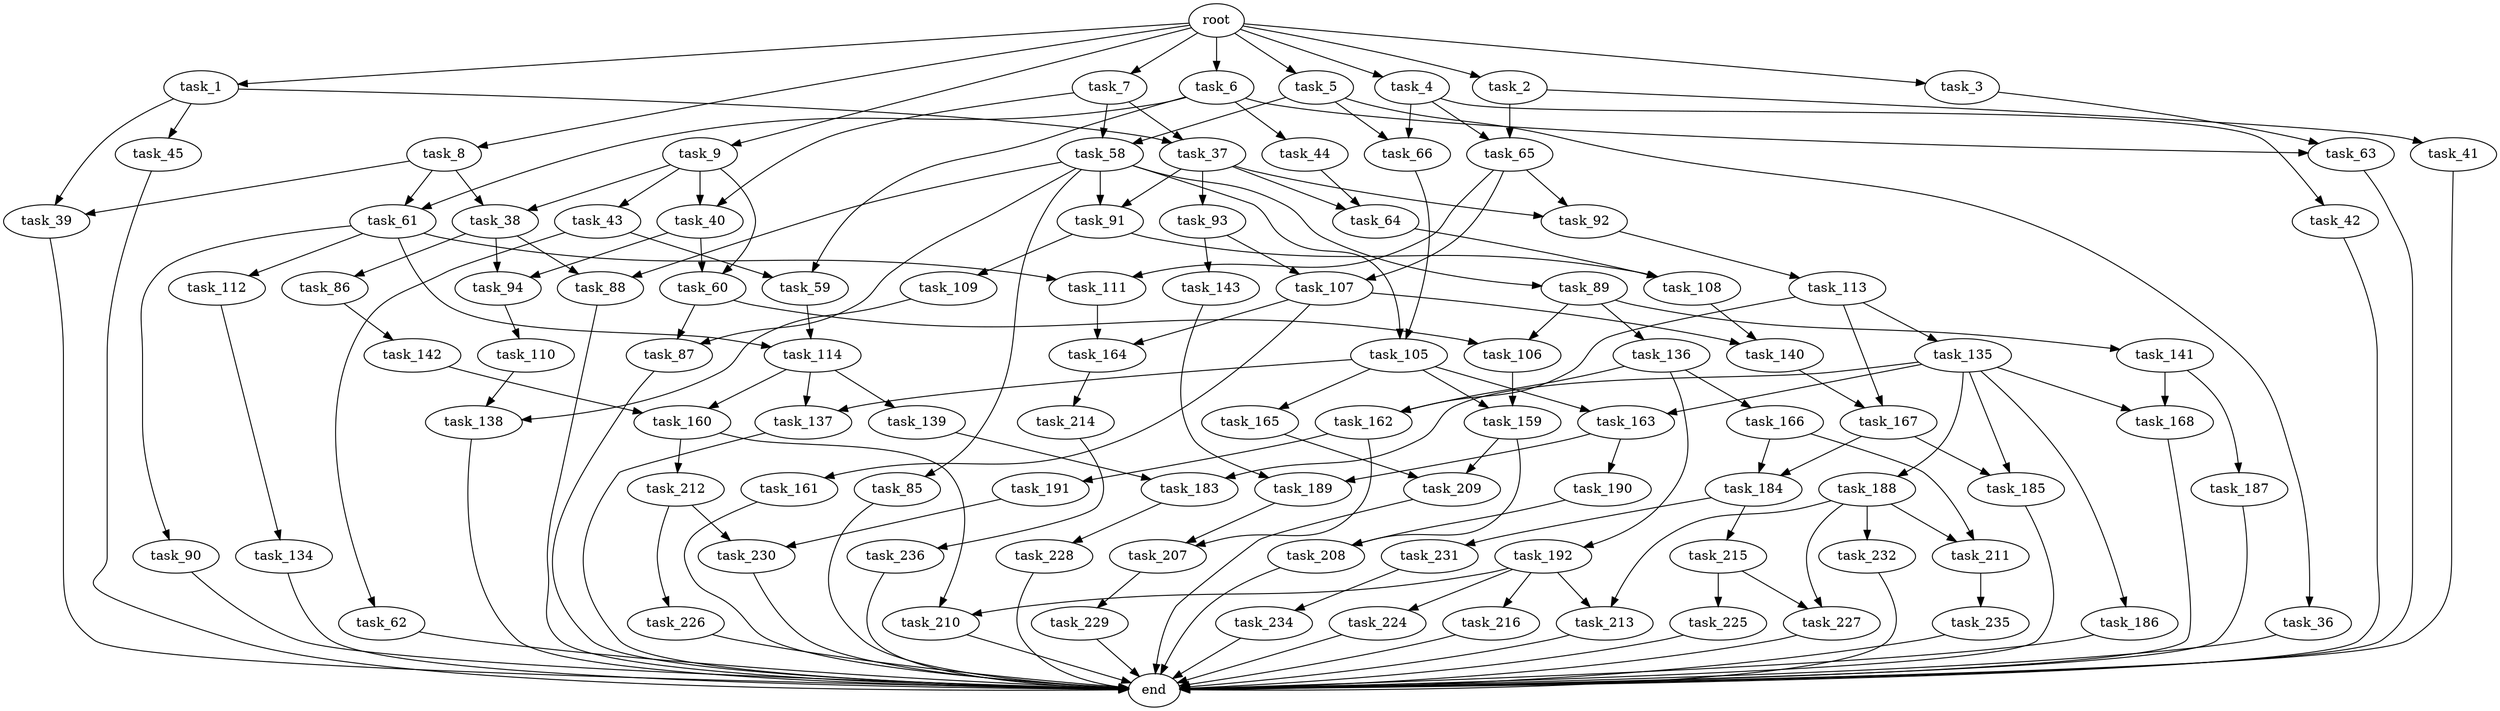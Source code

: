 digraph G {
  root [size="0.000000e+00"];
  task_1 [size="4.695048e+11"];
  task_2 [size="5.076852e+11"];
  task_3 [size="1.436798e+11"];
  task_4 [size="5.010317e+11"];
  task_5 [size="8.761178e+11"];
  task_6 [size="4.360830e+11"];
  task_7 [size="2.800323e+11"];
  task_8 [size="7.625244e+11"];
  task_9 [size="3.545064e+11"];
  task_36 [size="9.288447e+11"];
  task_37 [size="5.992135e+11"];
  task_38 [size="9.167022e+11"];
  task_39 [size="5.899718e+11"];
  task_40 [size="6.315342e+11"];
  task_41 [size="3.014786e+11"];
  task_42 [size="7.385348e+11"];
  task_43 [size="2.487116e+11"];
  task_44 [size="3.455584e+11"];
  task_45 [size="7.138164e+11"];
  task_58 [size="5.105514e+11"];
  task_59 [size="1.080039e+11"];
  task_60 [size="7.571430e+11"];
  task_61 [size="5.996033e+11"];
  task_62 [size="9.559527e+11"];
  task_63 [size="5.936746e+11"];
  task_64 [size="9.136580e+11"];
  task_65 [size="6.629966e+11"];
  task_66 [size="9.094041e+11"];
  task_85 [size="2.555926e+11"];
  task_86 [size="1.071620e+11"];
  task_87 [size="1.460692e+11"];
  task_88 [size="5.072433e+11"];
  task_89 [size="3.354792e+11"];
  task_90 [size="1.325487e+11"];
  task_91 [size="7.515417e+11"];
  task_92 [size="8.729941e+11"];
  task_93 [size="1.987466e+11"];
  task_94 [size="1.931585e+11"];
  task_105 [size="2.325172e+11"];
  task_106 [size="8.977059e+11"];
  task_107 [size="1.700201e+11"];
  task_108 [size="4.271951e+11"];
  task_109 [size="3.009449e+11"];
  task_110 [size="9.585197e+11"];
  task_111 [size="5.073092e+11"];
  task_112 [size="2.047310e+11"];
  task_113 [size="1.614890e+11"];
  task_114 [size="7.645530e+11"];
  task_134 [size="1.200467e+11"];
  task_135 [size="3.493075e+11"];
  task_136 [size="7.221007e+11"];
  task_137 [size="3.113285e+11"];
  task_138 [size="1.435342e+11"];
  task_139 [size="4.421477e+11"];
  task_140 [size="1.311079e+11"];
  task_141 [size="9.500251e+11"];
  task_142 [size="4.419373e+11"];
  task_143 [size="3.544123e+11"];
  task_159 [size="5.497345e+11"];
  task_160 [size="6.423557e+11"];
  task_161 [size="4.148272e+11"];
  task_162 [size="9.049146e+11"];
  task_163 [size="4.019217e+11"];
  task_164 [size="5.040003e+11"];
  task_165 [size="8.222795e+11"];
  task_166 [size="1.383160e+11"];
  task_167 [size="2.528550e+11"];
  task_168 [size="6.509818e+11"];
  task_183 [size="5.816965e+11"];
  task_184 [size="9.754085e+11"];
  task_185 [size="7.707908e+11"];
  task_186 [size="6.543006e+11"];
  task_187 [size="1.868517e+11"];
  task_188 [size="7.125977e+11"];
  task_189 [size="6.283031e+11"];
  task_190 [size="6.199629e+11"];
  task_191 [size="1.531092e+11"];
  task_192 [size="4.449216e+11"];
  task_207 [size="5.019932e+11"];
  task_208 [size="6.701142e+11"];
  task_209 [size="5.464491e+11"];
  task_210 [size="3.493878e+11"];
  task_211 [size="3.105129e+11"];
  task_212 [size="3.928170e+11"];
  task_213 [size="3.804376e+11"];
  task_214 [size="5.663404e+11"];
  task_215 [size="1.420068e+11"];
  task_216 [size="9.718714e+11"];
  task_224 [size="3.581981e+11"];
  task_225 [size="5.702985e+11"];
  task_226 [size="4.780202e+11"];
  task_227 [size="2.134333e+11"];
  task_228 [size="7.988662e+11"];
  task_229 [size="4.985949e+11"];
  task_230 [size="5.868998e+11"];
  task_231 [size="2.012636e+11"];
  task_232 [size="2.077069e+11"];
  task_234 [size="1.284620e+11"];
  task_235 [size="6.330954e+11"];
  task_236 [size="1.006407e+11"];
  end [size="0.000000e+00"];

  root -> task_1 [size="1.000000e-12"];
  root -> task_2 [size="1.000000e-12"];
  root -> task_3 [size="1.000000e-12"];
  root -> task_4 [size="1.000000e-12"];
  root -> task_5 [size="1.000000e-12"];
  root -> task_6 [size="1.000000e-12"];
  root -> task_7 [size="1.000000e-12"];
  root -> task_8 [size="1.000000e-12"];
  root -> task_9 [size="1.000000e-12"];
  task_1 -> task_37 [size="2.996067e+09"];
  task_1 -> task_39 [size="2.949859e+09"];
  task_1 -> task_45 [size="7.138164e+09"];
  task_2 -> task_41 [size="3.014786e+09"];
  task_2 -> task_65 [size="3.314983e+09"];
  task_3 -> task_63 [size="2.968373e+09"];
  task_4 -> task_42 [size="7.385348e+09"];
  task_4 -> task_65 [size="3.314983e+09"];
  task_4 -> task_66 [size="4.547020e+09"];
  task_5 -> task_36 [size="9.288447e+09"];
  task_5 -> task_58 [size="2.552757e+09"];
  task_5 -> task_66 [size="4.547020e+09"];
  task_6 -> task_44 [size="3.455584e+09"];
  task_6 -> task_59 [size="5.400195e+08"];
  task_6 -> task_61 [size="2.998016e+09"];
  task_6 -> task_63 [size="2.968373e+09"];
  task_7 -> task_37 [size="2.996067e+09"];
  task_7 -> task_40 [size="3.157671e+09"];
  task_7 -> task_58 [size="2.552757e+09"];
  task_8 -> task_38 [size="4.583511e+09"];
  task_8 -> task_39 [size="2.949859e+09"];
  task_8 -> task_61 [size="2.998016e+09"];
  task_9 -> task_38 [size="4.583511e+09"];
  task_9 -> task_40 [size="3.157671e+09"];
  task_9 -> task_43 [size="2.487116e+09"];
  task_9 -> task_60 [size="3.785715e+09"];
  task_36 -> end [size="1.000000e-12"];
  task_37 -> task_64 [size="4.568290e+09"];
  task_37 -> task_91 [size="3.757708e+09"];
  task_37 -> task_92 [size="4.364970e+09"];
  task_37 -> task_93 [size="1.987466e+09"];
  task_38 -> task_86 [size="1.071620e+09"];
  task_38 -> task_88 [size="2.536217e+09"];
  task_38 -> task_94 [size="9.657926e+08"];
  task_39 -> end [size="1.000000e-12"];
  task_40 -> task_60 [size="3.785715e+09"];
  task_40 -> task_94 [size="9.657926e+08"];
  task_41 -> end [size="1.000000e-12"];
  task_42 -> end [size="1.000000e-12"];
  task_43 -> task_59 [size="5.400195e+08"];
  task_43 -> task_62 [size="9.559527e+09"];
  task_44 -> task_64 [size="4.568290e+09"];
  task_45 -> end [size="1.000000e-12"];
  task_58 -> task_85 [size="2.555926e+09"];
  task_58 -> task_87 [size="7.303462e+08"];
  task_58 -> task_88 [size="2.536217e+09"];
  task_58 -> task_89 [size="3.354792e+09"];
  task_58 -> task_91 [size="3.757708e+09"];
  task_58 -> task_105 [size="1.162586e+09"];
  task_59 -> task_114 [size="3.822765e+09"];
  task_60 -> task_87 [size="7.303462e+08"];
  task_60 -> task_106 [size="4.488530e+09"];
  task_61 -> task_90 [size="1.325487e+09"];
  task_61 -> task_111 [size="2.536546e+09"];
  task_61 -> task_112 [size="2.047310e+09"];
  task_61 -> task_114 [size="3.822765e+09"];
  task_62 -> end [size="1.000000e-12"];
  task_63 -> end [size="1.000000e-12"];
  task_64 -> task_108 [size="2.135975e+09"];
  task_65 -> task_92 [size="4.364970e+09"];
  task_65 -> task_107 [size="8.501003e+08"];
  task_65 -> task_111 [size="2.536546e+09"];
  task_66 -> task_105 [size="1.162586e+09"];
  task_85 -> end [size="1.000000e-12"];
  task_86 -> task_142 [size="4.419373e+09"];
  task_87 -> end [size="1.000000e-12"];
  task_88 -> end [size="1.000000e-12"];
  task_89 -> task_106 [size="4.488530e+09"];
  task_89 -> task_136 [size="7.221007e+09"];
  task_89 -> task_141 [size="9.500251e+09"];
  task_90 -> end [size="1.000000e-12"];
  task_91 -> task_108 [size="2.135975e+09"];
  task_91 -> task_109 [size="3.009449e+09"];
  task_92 -> task_113 [size="1.614890e+09"];
  task_93 -> task_107 [size="8.501003e+08"];
  task_93 -> task_143 [size="3.544123e+09"];
  task_94 -> task_110 [size="9.585197e+09"];
  task_105 -> task_137 [size="1.556643e+09"];
  task_105 -> task_159 [size="2.748672e+09"];
  task_105 -> task_163 [size="2.009609e+09"];
  task_105 -> task_165 [size="8.222795e+09"];
  task_106 -> task_159 [size="2.748672e+09"];
  task_107 -> task_140 [size="6.555395e+08"];
  task_107 -> task_161 [size="4.148272e+09"];
  task_107 -> task_164 [size="2.520002e+09"];
  task_108 -> task_140 [size="6.555395e+08"];
  task_109 -> task_138 [size="7.176712e+08"];
  task_110 -> task_138 [size="7.176712e+08"];
  task_111 -> task_164 [size="2.520002e+09"];
  task_112 -> task_134 [size="1.200467e+09"];
  task_113 -> task_135 [size="3.493075e+09"];
  task_113 -> task_162 [size="4.524573e+09"];
  task_113 -> task_167 [size="1.264275e+09"];
  task_114 -> task_137 [size="1.556643e+09"];
  task_114 -> task_139 [size="4.421477e+09"];
  task_114 -> task_160 [size="3.211778e+09"];
  task_134 -> end [size="1.000000e-12"];
  task_135 -> task_163 [size="2.009609e+09"];
  task_135 -> task_168 [size="3.254909e+09"];
  task_135 -> task_183 [size="2.908482e+09"];
  task_135 -> task_185 [size="3.853954e+09"];
  task_135 -> task_186 [size="6.543006e+09"];
  task_135 -> task_188 [size="7.125977e+09"];
  task_136 -> task_162 [size="4.524573e+09"];
  task_136 -> task_166 [size="1.383160e+09"];
  task_136 -> task_192 [size="4.449216e+09"];
  task_137 -> end [size="1.000000e-12"];
  task_138 -> end [size="1.000000e-12"];
  task_139 -> task_183 [size="2.908482e+09"];
  task_140 -> task_167 [size="1.264275e+09"];
  task_141 -> task_168 [size="3.254909e+09"];
  task_141 -> task_187 [size="1.868517e+09"];
  task_142 -> task_160 [size="3.211778e+09"];
  task_143 -> task_189 [size="3.141516e+09"];
  task_159 -> task_208 [size="3.350571e+09"];
  task_159 -> task_209 [size="2.732246e+09"];
  task_160 -> task_210 [size="1.746939e+09"];
  task_160 -> task_212 [size="3.928170e+09"];
  task_161 -> end [size="1.000000e-12"];
  task_162 -> task_191 [size="1.531092e+09"];
  task_162 -> task_207 [size="2.509966e+09"];
  task_163 -> task_189 [size="3.141516e+09"];
  task_163 -> task_190 [size="6.199629e+09"];
  task_164 -> task_214 [size="5.663404e+09"];
  task_165 -> task_209 [size="2.732246e+09"];
  task_166 -> task_184 [size="4.877042e+09"];
  task_166 -> task_211 [size="1.552565e+09"];
  task_167 -> task_184 [size="4.877042e+09"];
  task_167 -> task_185 [size="3.853954e+09"];
  task_168 -> end [size="1.000000e-12"];
  task_183 -> task_228 [size="7.988662e+09"];
  task_184 -> task_215 [size="1.420068e+09"];
  task_184 -> task_231 [size="2.012636e+09"];
  task_185 -> end [size="1.000000e-12"];
  task_186 -> end [size="1.000000e-12"];
  task_187 -> end [size="1.000000e-12"];
  task_188 -> task_211 [size="1.552565e+09"];
  task_188 -> task_213 [size="1.902188e+09"];
  task_188 -> task_227 [size="1.067167e+09"];
  task_188 -> task_232 [size="2.077069e+09"];
  task_189 -> task_207 [size="2.509966e+09"];
  task_190 -> task_208 [size="3.350571e+09"];
  task_191 -> task_230 [size="2.934499e+09"];
  task_192 -> task_210 [size="1.746939e+09"];
  task_192 -> task_213 [size="1.902188e+09"];
  task_192 -> task_216 [size="9.718714e+09"];
  task_192 -> task_224 [size="3.581981e+09"];
  task_207 -> task_229 [size="4.985949e+09"];
  task_208 -> end [size="1.000000e-12"];
  task_209 -> end [size="1.000000e-12"];
  task_210 -> end [size="1.000000e-12"];
  task_211 -> task_235 [size="6.330954e+09"];
  task_212 -> task_226 [size="4.780202e+09"];
  task_212 -> task_230 [size="2.934499e+09"];
  task_213 -> end [size="1.000000e-12"];
  task_214 -> task_236 [size="1.006407e+09"];
  task_215 -> task_225 [size="5.702985e+09"];
  task_215 -> task_227 [size="1.067167e+09"];
  task_216 -> end [size="1.000000e-12"];
  task_224 -> end [size="1.000000e-12"];
  task_225 -> end [size="1.000000e-12"];
  task_226 -> end [size="1.000000e-12"];
  task_227 -> end [size="1.000000e-12"];
  task_228 -> end [size="1.000000e-12"];
  task_229 -> end [size="1.000000e-12"];
  task_230 -> end [size="1.000000e-12"];
  task_231 -> task_234 [size="1.284620e+09"];
  task_232 -> end [size="1.000000e-12"];
  task_234 -> end [size="1.000000e-12"];
  task_235 -> end [size="1.000000e-12"];
  task_236 -> end [size="1.000000e-12"];
}
